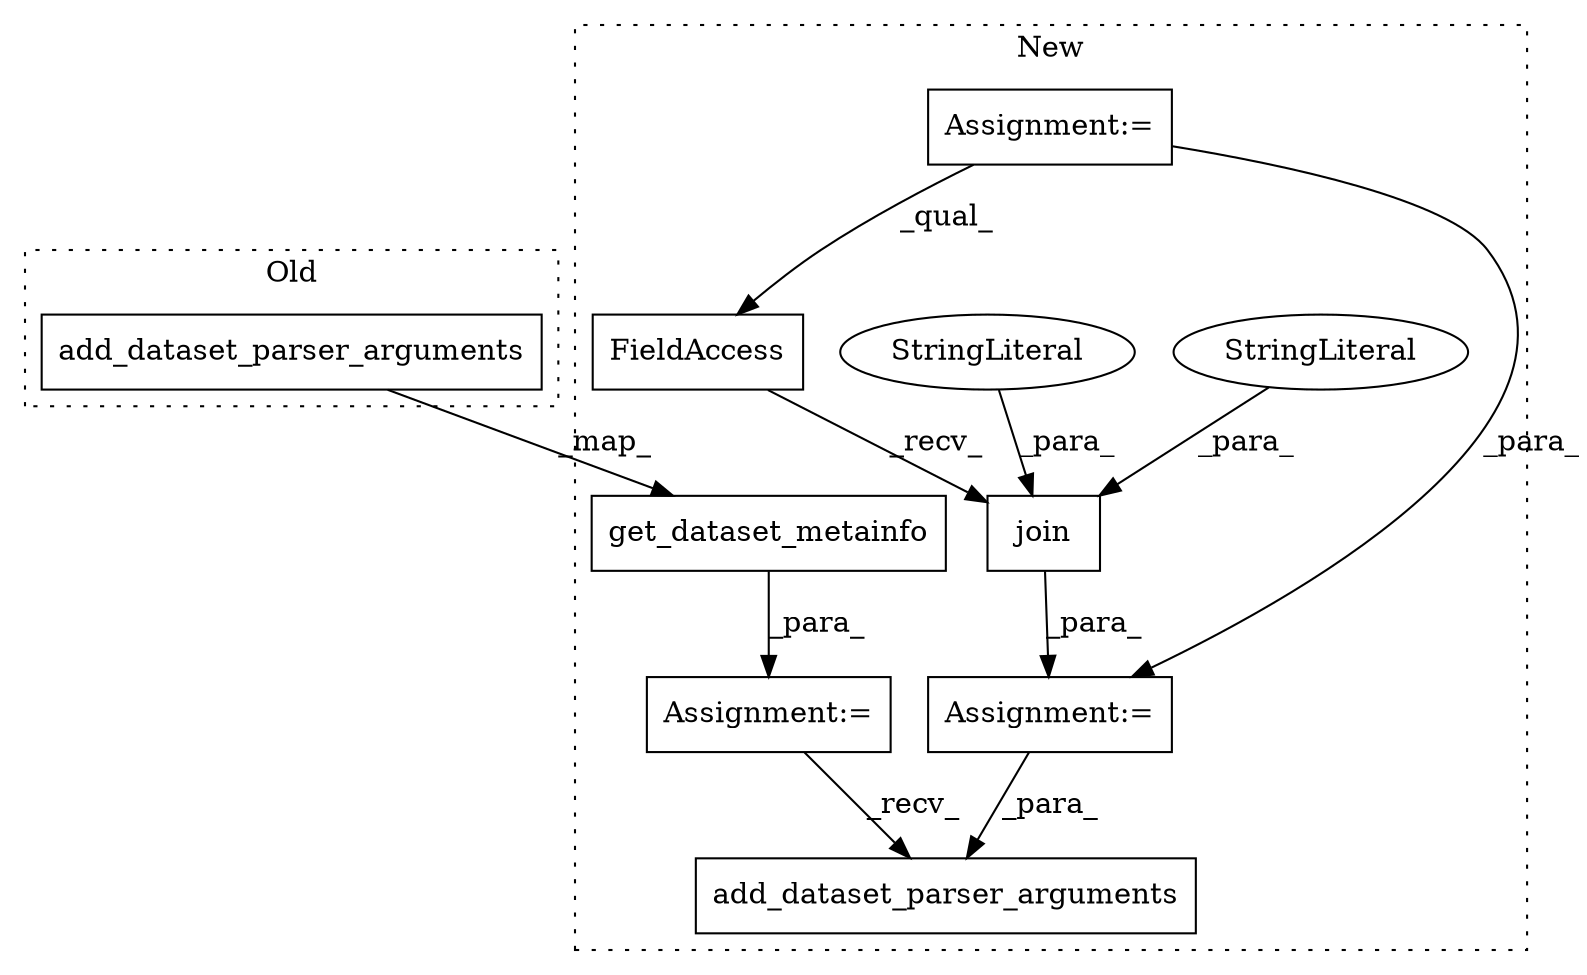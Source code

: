 digraph G {
subgraph cluster0 {
1 [label="add_dataset_parser_arguments" a="32" s="1192,1240" l="29,1" shape="box"];
label = "Old";
style="dotted";
}
subgraph cluster1 {
2 [label="get_dataset_metainfo" a="32" s="1445,1478" l="21,1" shape="box"];
3 [label="add_dataset_parser_arguments" a="32" s="1557,1606" l="29,1" shape="box"];
4 [label="join" a="32" s="1507,1533" l="5,1" shape="box"];
5 [label="FieldAccess" a="22" s="1499" l="7" shape="box"];
6 [label="StringLiteral" a="45" s="1517" l="16" shape="ellipse"];
7 [label="StringLiteral" a="45" s="1512" l="4" shape="ellipse"];
8 [label="Assignment:=" a="7" s="1444" l="1" shape="box"];
9 [label="Assignment:=" a="7" s="1498" l="1" shape="box"];
10 [label="Assignment:=" a="7" s="750" l="2" shape="box"];
label = "New";
style="dotted";
}
1 -> 2 [label="_map_"];
2 -> 8 [label="_para_"];
4 -> 9 [label="_para_"];
5 -> 4 [label="_recv_"];
6 -> 4 [label="_para_"];
7 -> 4 [label="_para_"];
8 -> 3 [label="_recv_"];
9 -> 3 [label="_para_"];
10 -> 5 [label="_qual_"];
10 -> 9 [label="_para_"];
}